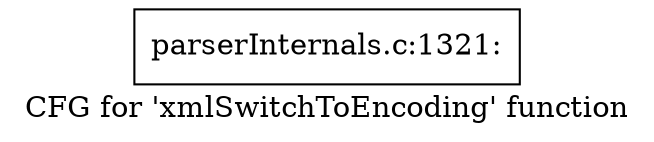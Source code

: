 digraph "CFG for 'xmlSwitchToEncoding' function" {
	label="CFG for 'xmlSwitchToEncoding' function";

	Node0x5585b3d6de40 [shape=record,label="{parserInternals.c:1321:}"];
}
